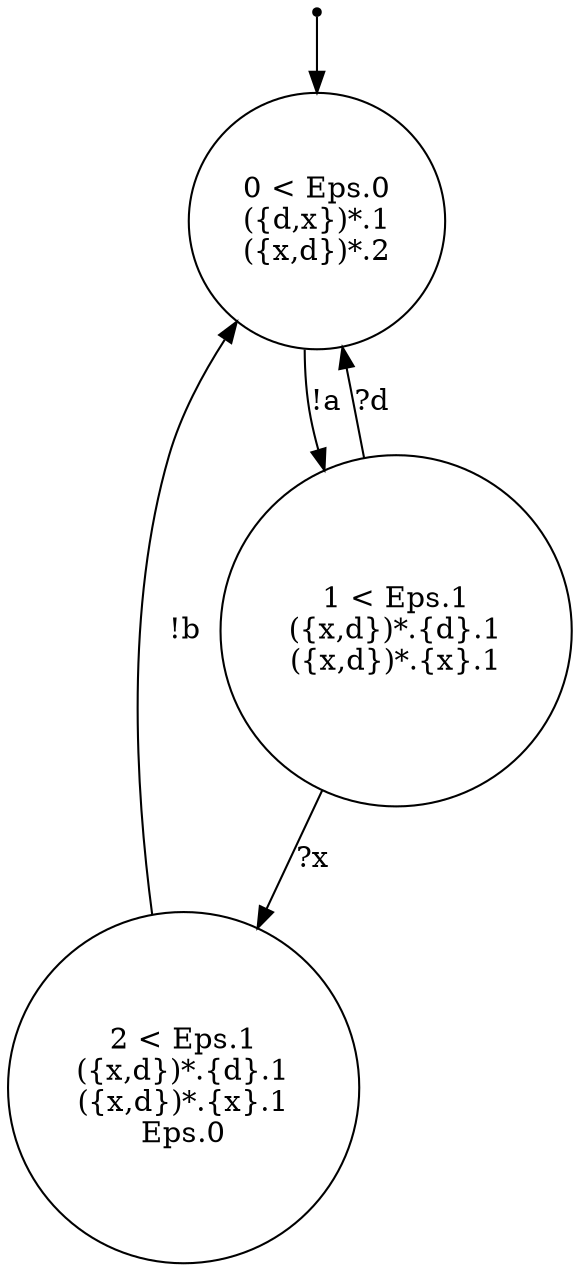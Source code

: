digraph {
 node [shape=point] ENTRY
 node [shape=circle]
2 [label="2 < Eps.1
({x,d})*.{d}.1
({x,d})*.{x}.1
Eps.0
"]
1 [label="1 < Eps.1
({x,d})*.{d}.1
({x,d})*.{x}.1
"]
0 [label="0 < Eps.0
({d,x})*.1
({x,d})*.2
"]
ENTRY -> 0
2 -> 0 [label="!b"]
1 -> 0 [label="?d"]
1 -> 2 [label="?x"]
0 -> 1 [label="!a"]

}